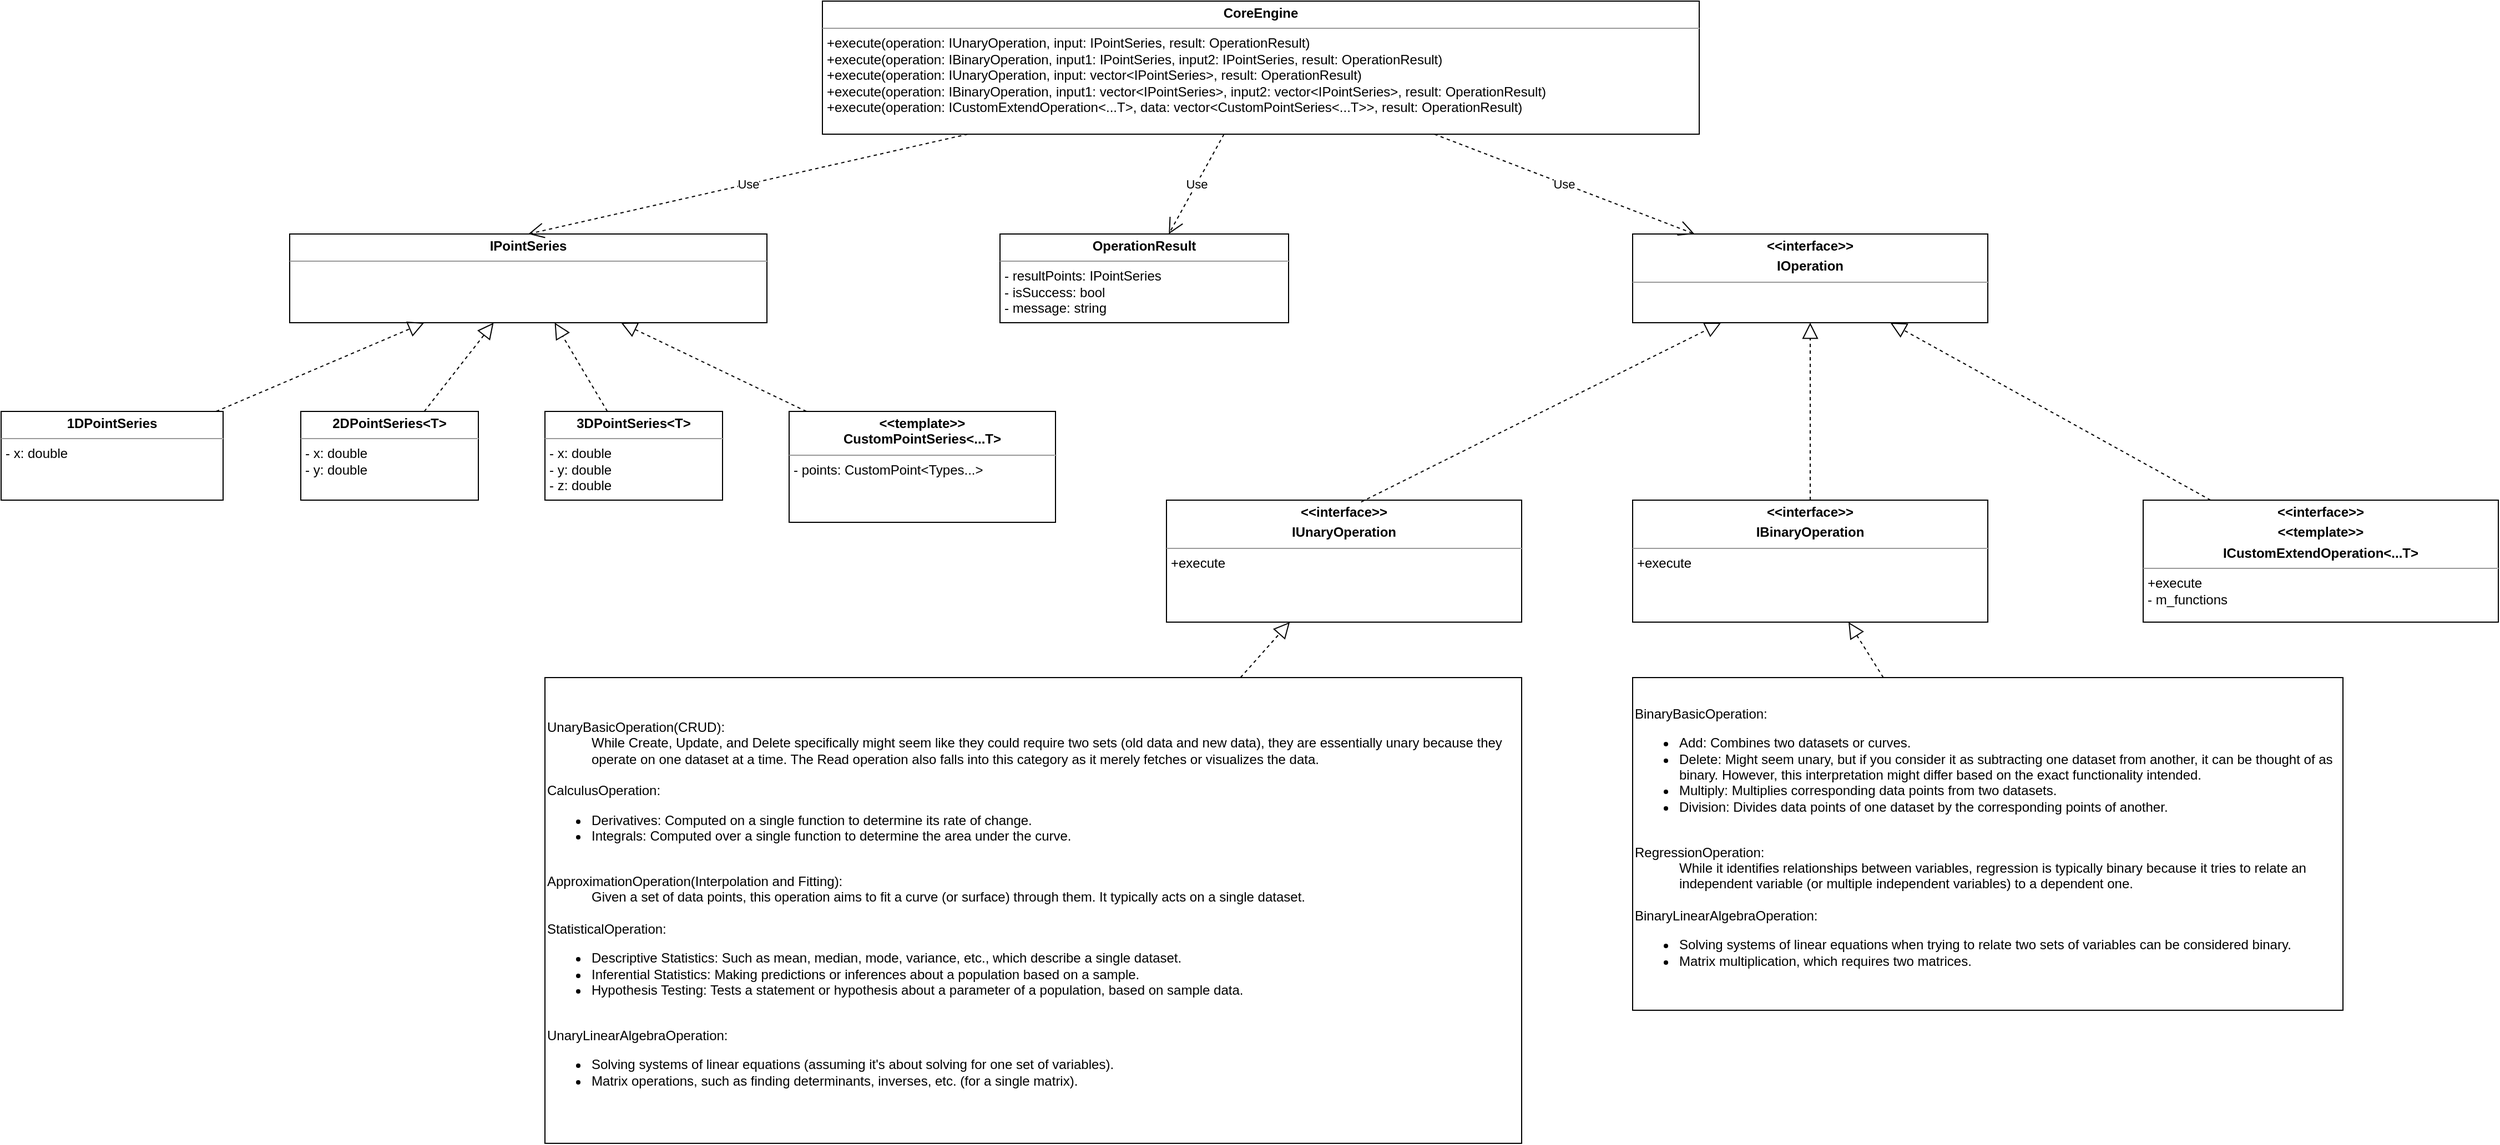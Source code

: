 <mxfile version="21.6.8" type="github">
  <diagram name="Page-1" id="wa_zo-FYLRh5JxlJy7pi">
    <mxGraphModel dx="4568" dy="1516" grid="1" gridSize="10" guides="1" tooltips="1" connect="1" arrows="1" fold="1" page="1" pageScale="1" pageWidth="850" pageHeight="1100" math="0" shadow="0">
      <root>
        <mxCell id="0" />
        <mxCell id="1" parent="0" />
        <object label="" id="00EyAWEwSrq7BeRoEKJP-3">
          <mxCell style="group" vertex="1" connectable="0" parent="1">
            <mxGeometry x="-1420" y="440" width="2250" height="1030" as="geometry" />
          </mxCell>
        </object>
        <mxCell id="00EyAWEwSrq7BeRoEKJP-4" value="&lt;p style=&quot;margin: 0px ; margin-top: 4px ; text-align: center&quot;&gt;&lt;b&gt;IPointSeries&lt;/b&gt;&lt;br&gt;&lt;/p&gt;&lt;hr size=&quot;1&quot;&gt;&lt;p style=&quot;margin: 0px ; margin-left: 4px&quot;&gt;&lt;br&gt;&lt;/p&gt;&lt;p style=&quot;margin: 0px ; margin-left: 4px&quot;&gt;&lt;br&gt;&lt;/p&gt;" style="verticalAlign=top;align=left;overflow=fill;fontSize=12;fontFamily=Helvetica;html=1;" vertex="1" parent="00EyAWEwSrq7BeRoEKJP-3">
          <mxGeometry x="260" y="210" width="430" height="80" as="geometry" />
        </mxCell>
        <mxCell id="00EyAWEwSrq7BeRoEKJP-5" value="&lt;p style=&quot;margin: 0px ; margin-top: 4px ; text-align: center&quot;&gt;&lt;b&gt;&amp;lt;&amp;lt;interface&amp;gt;&amp;gt;&lt;/b&gt;&lt;/p&gt;&lt;p style=&quot;margin: 0px ; margin-top: 4px ; text-align: center&quot;&gt;&lt;b&gt;IOperation&lt;/b&gt;&lt;br&gt;&lt;/p&gt;&lt;hr size=&quot;1&quot;&gt;&lt;p style=&quot;margin: 0px ; margin-left: 4px&quot;&gt;&lt;br&gt;&lt;/p&gt;&lt;p style=&quot;margin: 0px ; margin-left: 4px&quot;&gt;&lt;br&gt;&lt;/p&gt;" style="verticalAlign=top;align=left;overflow=fill;fontSize=12;fontFamily=Helvetica;html=1;" vertex="1" parent="00EyAWEwSrq7BeRoEKJP-3">
          <mxGeometry x="1470" y="210" width="320" height="80" as="geometry" />
        </mxCell>
        <mxCell id="00EyAWEwSrq7BeRoEKJP-6" value="&lt;p style=&quot;margin: 0px ; margin-top: 4px ; text-align: center&quot;&gt;&lt;b&gt;CoreEngine&lt;/b&gt;&lt;br&gt;&lt;/p&gt;&lt;hr size=&quot;1&quot;&gt;&lt;p style=&quot;margin-top: 0px ; margin-bottom: 0px ; margin-left: 4px&quot;&gt;+execute(operation: IUnaryOperation, input: IPointSeries, result: OperationResult)&lt;br&gt;&lt;/p&gt;&lt;p style=&quot;margin-top: 0px ; margin-bottom: 0px ; margin-left: 4px&quot;&gt;+execute(operation: IBinaryOperation, input1: IPointSeries, input2: IPointSeries, result: OperationResult)&lt;br&gt;&lt;/p&gt;&lt;p style=&quot;margin-top: 0px ; margin-bottom: 0px ; margin-left: 4px&quot;&gt;+execute(operation: IUnaryOperation, input: vector&amp;lt;IPointSeries&amp;gt;, result: OperationResult)&lt;/p&gt;&lt;p style=&quot;margin-top: 0px ; margin-bottom: 0px ; margin-left: 4px&quot;&gt;+execute(operation: IBinaryOperation, input1: vector&amp;lt;IPointSeries&amp;gt;, input2: vector&amp;lt;IPointSeries&amp;gt;, result: OperationResult)&lt;/p&gt;&lt;p style=&quot;margin-top: 0px ; margin-bottom: 0px ; margin-left: 4px&quot;&gt;+execute(operation: ICustomExtendOperation&amp;lt;...T&amp;gt;, data: vector&amp;lt;&lt;span style=&quot;text-align: center&quot;&gt;CustomPointSeries&lt;/span&gt;&lt;span style=&quot;text-align: center&quot;&gt;&amp;lt;...T&amp;gt;&lt;/span&gt;&amp;gt;, result: OperationResult)&lt;br&gt;&lt;/p&gt;&lt;p style=&quot;margin: 0px ; margin-left: 4px&quot;&gt;&lt;br&gt;&lt;/p&gt;" style="verticalAlign=top;align=left;overflow=fill;fontSize=12;fontFamily=Helvetica;html=1;" vertex="1" parent="00EyAWEwSrq7BeRoEKJP-3">
          <mxGeometry x="740" width="790" height="120" as="geometry" />
        </mxCell>
        <mxCell id="00EyAWEwSrq7BeRoEKJP-7" value="&lt;p style=&quot;margin: 0px ; margin-top: 4px ; text-align: center&quot;&gt;&lt;b&gt;&amp;lt;&amp;lt;interface&amp;gt;&amp;gt;&lt;/b&gt;&lt;/p&gt;&lt;p style=&quot;margin: 0px ; margin-top: 4px ; text-align: center&quot;&gt;&lt;b&gt;IUnaryOperation&lt;/b&gt;&lt;br&gt;&lt;/p&gt;&lt;hr size=&quot;1&quot;&gt;&lt;p style=&quot;margin: 0px ; margin-left: 4px&quot;&gt;+execute&lt;br&gt;&lt;/p&gt;&lt;p style=&quot;margin: 0px ; margin-left: 4px&quot;&gt;&lt;br&gt;&lt;/p&gt;" style="verticalAlign=top;align=left;overflow=fill;fontSize=12;fontFamily=Helvetica;html=1;" vertex="1" parent="00EyAWEwSrq7BeRoEKJP-3">
          <mxGeometry x="1050" y="450" width="320" height="110" as="geometry" />
        </mxCell>
        <mxCell id="00EyAWEwSrq7BeRoEKJP-8" value="&lt;p style=&quot;margin: 0px ; margin-top: 4px ; text-align: center&quot;&gt;&lt;b&gt;&amp;lt;&amp;lt;interface&amp;gt;&amp;gt;&lt;/b&gt;&lt;/p&gt;&lt;p style=&quot;margin: 0px ; margin-top: 4px ; text-align: center&quot;&gt;&lt;b&gt;IBinaryOperation&lt;/b&gt;&lt;br&gt;&lt;/p&gt;&lt;hr size=&quot;1&quot;&gt;&lt;p style=&quot;margin: 0px ; margin-left: 4px&quot;&gt;+execute&lt;br&gt;&lt;/p&gt;&lt;p style=&quot;margin: 0px ; margin-left: 4px&quot;&gt;&lt;br&gt;&lt;/p&gt;" style="verticalAlign=top;align=left;overflow=fill;fontSize=12;fontFamily=Helvetica;html=1;" vertex="1" parent="00EyAWEwSrq7BeRoEKJP-3">
          <mxGeometry x="1470" y="450" width="320" height="110" as="geometry" />
        </mxCell>
        <mxCell id="00EyAWEwSrq7BeRoEKJP-9" value="&lt;p style=&quot;margin: 0px ; margin-top: 4px ; text-align: center&quot;&gt;&lt;b&gt;OperationResult&lt;/b&gt;&lt;br&gt;&lt;/p&gt;&lt;hr size=&quot;1&quot;&gt;&lt;p style=&quot;margin: 0px ; margin-left: 4px&quot;&gt;- resultPoints:&amp;nbsp;IPointSeries&lt;/p&gt;&lt;p style=&quot;margin: 0px ; margin-left: 4px&quot;&gt;- isSuccess: bool&lt;/p&gt;&lt;p style=&quot;margin: 0px ; margin-left: 4px&quot;&gt;- message: string&lt;/p&gt;&lt;p style=&quot;margin: 0px ; margin-left: 4px&quot;&gt;&lt;br&gt;&lt;/p&gt;" style="verticalAlign=top;align=left;overflow=fill;fontSize=12;fontFamily=Helvetica;html=1;" vertex="1" parent="00EyAWEwSrq7BeRoEKJP-3">
          <mxGeometry x="900" y="210" width="260" height="80" as="geometry" />
        </mxCell>
        <mxCell id="00EyAWEwSrq7BeRoEKJP-10" value="UnaryBasicOperation(CRUD)&lt;span&gt;: &lt;br&gt;&lt;/span&gt;&lt;blockquote style=&quot;margin: 0 0 0 40px ; border: none ; padding: 0px&quot;&gt;&lt;span&gt;While Create, Update, and Delete specifically might seem like they could require two sets (old data and new data), they are essentially unary because they operate on one dataset at a time. The Read operation also falls into this category as it merely fetches or visualizes the data.&lt;/span&gt;&lt;/blockquote&gt;&lt;div&gt;&lt;br&gt;&lt;/div&gt;&lt;div&gt;CalculusOperation:&lt;/div&gt;&lt;div&gt;&lt;ul&gt;&lt;li&gt;&lt;span&gt;Derivatives: Computed on a single function to determine its rate of change.&lt;/span&gt;&lt;/li&gt;&lt;li&gt;Integrals: Computed over a single function to determine the area under the curve.&lt;/li&gt;&lt;/ul&gt;&lt;/div&gt;&lt;div&gt;&lt;br&gt;&lt;/div&gt;&lt;div&gt;ApproximationOperation(Interpolation and Fitting):&amp;nbsp;&lt;/div&gt;&lt;blockquote style=&quot;margin: 0 0 0 40px ; border: none ; padding: 0px&quot;&gt;&lt;div&gt;Given a set of data points, this operation aims to fit a curve (or surface) through them. It typically acts on a single dataset.&lt;/div&gt;&lt;/blockquote&gt;&lt;div&gt;&lt;br&gt;&lt;/div&gt;&lt;div&gt;StatisticalOperation:&lt;/div&gt;&lt;div&gt;&lt;ul&gt;&lt;li&gt;&lt;span&gt;Descriptive Statistics: Such as mean, median, mode, variance, etc., which describe a single dataset.&lt;/span&gt;&lt;/li&gt;&lt;li&gt;Inferential Statistics: Making predictions or inferences about a population based on a sample.&lt;/li&gt;&lt;li&gt;Hypothesis Testing: Tests a statement or hypothesis about a parameter of a population, based on sample data.&lt;/li&gt;&lt;/ul&gt;&lt;/div&gt;&lt;div&gt;&lt;br&gt;&lt;/div&gt;&lt;div&gt;UnaryLinearAlgebraOperation:&lt;/div&gt;&lt;div&gt;&lt;ul&gt;&lt;li&gt;&lt;span&gt;Solving systems of linear equations (assuming it&#39;s about solving for one set of variables).&lt;/span&gt;&lt;/li&gt;&lt;li&gt;Matrix operations, such as finding determinants, inverses, etc. (for a single matrix).&lt;/li&gt;&lt;/ul&gt;&lt;/div&gt;" style="rounded=0;whiteSpace=wrap;html=1;align=left;" vertex="1" parent="00EyAWEwSrq7BeRoEKJP-3">
          <mxGeometry x="490" y="610" width="880" height="420" as="geometry" />
        </mxCell>
        <mxCell id="00EyAWEwSrq7BeRoEKJP-11" value="&lt;div&gt;BinaryBasicOperation:&lt;/div&gt;&lt;div&gt;&lt;ul&gt;&lt;li&gt;&lt;span&gt;Add: Combines two datasets or curves.&lt;/span&gt;&lt;/li&gt;&lt;li&gt;Delete: Might seem unary, but if you consider it as subtracting one dataset from another, it can be thought of as binary. However, this interpretation might differ based on the exact functionality intended.&lt;/li&gt;&lt;li&gt;Multiply: Multiplies corresponding data points from two datasets.&lt;/li&gt;&lt;li&gt;Division: Divides data points of one dataset by the corresponding points of another.&lt;/li&gt;&lt;/ul&gt;&lt;/div&gt;&lt;div&gt;&lt;br&gt;&lt;/div&gt;&lt;div&gt;RegressionOperation:&amp;nbsp;&lt;/div&gt;&lt;blockquote style=&quot;margin: 0 0 0 40px ; border: none ; padding: 0px&quot;&gt;&lt;div&gt;While it identifies relationships between variables, regression is typically binary because it tries to relate an independent variable (or multiple independent variables) to a dependent one.&lt;/div&gt;&lt;/blockquote&gt;&lt;div&gt;&lt;br&gt;&lt;/div&gt;&lt;div&gt;BinaryLinearAlgebraOperation:&lt;/div&gt;&lt;div&gt;&lt;ul&gt;&lt;li&gt;&lt;span&gt;Solving systems of linear equations when trying to relate two sets of variables can be considered binary.&lt;/span&gt;&lt;/li&gt;&lt;li&gt;Matrix multiplication, which requires two matrices.&lt;/li&gt;&lt;/ul&gt;&lt;/div&gt;" style="rounded=0;whiteSpace=wrap;html=1;align=left;" vertex="1" parent="00EyAWEwSrq7BeRoEKJP-3">
          <mxGeometry x="1470" y="610" width="640" height="300" as="geometry" />
        </mxCell>
        <mxCell id="00EyAWEwSrq7BeRoEKJP-12" value="Use" style="endArrow=open;endSize=12;dashed=1;html=1;entryX=0.5;entryY=0;entryDx=0;entryDy=0;" edge="1" parent="00EyAWEwSrq7BeRoEKJP-3" source="00EyAWEwSrq7BeRoEKJP-6" target="00EyAWEwSrq7BeRoEKJP-4">
          <mxGeometry width="160" relative="1" as="geometry">
            <mxPoint x="1230" y="410" as="sourcePoint" />
            <mxPoint x="1390" y="410" as="targetPoint" />
          </mxGeometry>
        </mxCell>
        <mxCell id="00EyAWEwSrq7BeRoEKJP-13" value="Use" style="endArrow=open;endSize=12;dashed=1;html=1;" edge="1" parent="00EyAWEwSrq7BeRoEKJP-3" source="00EyAWEwSrq7BeRoEKJP-6" target="00EyAWEwSrq7BeRoEKJP-9">
          <mxGeometry width="160" relative="1" as="geometry">
            <mxPoint x="1010.909" y="150" as="sourcePoint" />
            <mxPoint x="750" y="220" as="targetPoint" />
          </mxGeometry>
        </mxCell>
        <mxCell id="00EyAWEwSrq7BeRoEKJP-14" value="Use" style="endArrow=open;endSize=12;dashed=1;html=1;" edge="1" parent="00EyAWEwSrq7BeRoEKJP-3" source="00EyAWEwSrq7BeRoEKJP-6" target="00EyAWEwSrq7BeRoEKJP-5">
          <mxGeometry width="160" relative="1" as="geometry">
            <mxPoint x="1117.5" y="150" as="sourcePoint" />
            <mxPoint x="1043.125" y="220" as="targetPoint" />
          </mxGeometry>
        </mxCell>
        <mxCell id="00EyAWEwSrq7BeRoEKJP-15" value="" style="endArrow=block;dashed=1;endFill=0;endSize=12;html=1;exitX=0.548;exitY=0.015;exitDx=0;exitDy=0;exitPerimeter=0;" edge="1" parent="00EyAWEwSrq7BeRoEKJP-3" source="00EyAWEwSrq7BeRoEKJP-7" target="00EyAWEwSrq7BeRoEKJP-5">
          <mxGeometry width="160" relative="1" as="geometry">
            <mxPoint x="1130" y="500" as="sourcePoint" />
            <mxPoint x="1290" y="500" as="targetPoint" />
          </mxGeometry>
        </mxCell>
        <mxCell id="00EyAWEwSrq7BeRoEKJP-16" value="" style="endArrow=block;dashed=1;endFill=0;endSize=12;html=1;" edge="1" parent="00EyAWEwSrq7BeRoEKJP-3" source="00EyAWEwSrq7BeRoEKJP-8" target="00EyAWEwSrq7BeRoEKJP-5">
          <mxGeometry width="160" relative="1" as="geometry">
            <mxPoint x="1125.36" y="421.65" as="sourcePoint" />
            <mxPoint x="1279.362" y="300" as="targetPoint" />
          </mxGeometry>
        </mxCell>
        <mxCell id="00EyAWEwSrq7BeRoEKJP-17" value="" style="endArrow=block;dashed=1;endFill=0;endSize=12;html=1;" edge="1" parent="00EyAWEwSrq7BeRoEKJP-3" source="00EyAWEwSrq7BeRoEKJP-10" target="00EyAWEwSrq7BeRoEKJP-7">
          <mxGeometry width="160" relative="1" as="geometry">
            <mxPoint x="1125.36" y="461.65" as="sourcePoint" />
            <mxPoint x="1279.362" y="340" as="targetPoint" />
          </mxGeometry>
        </mxCell>
        <mxCell id="00EyAWEwSrq7BeRoEKJP-18" value="" style="endArrow=block;dashed=1;endFill=0;endSize=12;html=1;" edge="1" parent="00EyAWEwSrq7BeRoEKJP-3" source="00EyAWEwSrq7BeRoEKJP-11" target="00EyAWEwSrq7BeRoEKJP-8">
          <mxGeometry width="160" relative="1" as="geometry">
            <mxPoint x="1027.183" y="620" as="sourcePoint" />
            <mxPoint x="1066.62" y="570" as="targetPoint" />
          </mxGeometry>
        </mxCell>
        <mxCell id="00EyAWEwSrq7BeRoEKJP-19" value="&lt;p style=&quot;margin: 0px ; margin-top: 4px ; text-align: center&quot;&gt;&lt;b&gt;&amp;lt;&amp;lt;interface&amp;gt;&amp;gt;&lt;/b&gt;&lt;b&gt;&lt;br&gt;&lt;/b&gt;&lt;/p&gt;&lt;p style=&quot;margin: 0px ; margin-top: 4px ; text-align: center&quot;&gt;&lt;b&gt;&amp;lt;&amp;lt;template&amp;gt;&amp;gt;&lt;/b&gt;&lt;br&gt;&lt;/p&gt;&lt;p style=&quot;margin: 0px ; margin-top: 4px ; text-align: center&quot;&gt;&lt;b&gt;ICustomExtendOperation&lt;/b&gt;&lt;b&gt;&amp;lt;...T&amp;gt;&lt;/b&gt;&lt;/p&gt;&lt;hr size=&quot;1&quot;&gt;&lt;p style=&quot;margin: 0px ; margin-left: 4px&quot;&gt;+execute&lt;br&gt;&lt;/p&gt;&lt;p style=&quot;margin: 0px ; margin-left: 4px&quot;&gt;- m_functions&lt;/p&gt;&lt;p style=&quot;margin: 0px ; margin-left: 4px&quot;&gt;&lt;br&gt;&lt;/p&gt;" style="verticalAlign=top;align=left;overflow=fill;fontSize=12;fontFamily=Helvetica;html=1;" vertex="1" parent="00EyAWEwSrq7BeRoEKJP-3">
          <mxGeometry x="1930" y="450" width="320" height="110" as="geometry" />
        </mxCell>
        <mxCell id="00EyAWEwSrq7BeRoEKJP-20" value="" style="endArrow=block;dashed=1;endFill=0;endSize=12;html=1;" edge="1" parent="00EyAWEwSrq7BeRoEKJP-3" source="00EyAWEwSrq7BeRoEKJP-19" target="00EyAWEwSrq7BeRoEKJP-5">
          <mxGeometry width="160" relative="1" as="geometry">
            <mxPoint x="1875.118" y="350" as="sourcePoint" />
            <mxPoint x="1730.002" y="230" as="targetPoint" />
          </mxGeometry>
        </mxCell>
        <mxCell id="00EyAWEwSrq7BeRoEKJP-21" value="&lt;p style=&quot;margin: 0px ; margin-top: 4px ; text-align: center&quot;&gt;&lt;span&gt;&lt;b&gt;2DPointSeries&lt;/b&gt;&lt;/span&gt;&lt;b&gt;&amp;lt;T&amp;gt;&lt;/b&gt;&lt;br&gt;&lt;/p&gt;&lt;hr size=&quot;1&quot;&gt;&lt;p style=&quot;margin: 0px ; margin-left: 4px&quot;&gt;- x: double&lt;br&gt;&lt;/p&gt;&lt;p style=&quot;margin: 0px ; margin-left: 4px&quot;&gt;- y: double&lt;/p&gt;&lt;br&gt;&lt;br&gt;&lt;p style=&quot;margin: 0px ; margin-left: 4px&quot;&gt;&lt;br&gt;&lt;/p&gt;" style="verticalAlign=top;align=left;overflow=fill;fontSize=12;fontFamily=Helvetica;html=1;" vertex="1" parent="00EyAWEwSrq7BeRoEKJP-3">
          <mxGeometry x="270" y="370" width="160" height="80" as="geometry" />
        </mxCell>
        <mxCell id="00EyAWEwSrq7BeRoEKJP-22" value="&lt;p style=&quot;margin: 0px ; margin-top: 4px ; text-align: center&quot;&gt;&lt;b&gt;1DPointSeries&lt;/b&gt;&lt;br&gt;&lt;/p&gt;&lt;hr size=&quot;1&quot;&gt;&lt;p style=&quot;margin: 0px ; margin-left: 4px&quot;&gt;- x: double&lt;/p&gt;&lt;p style=&quot;margin: 0px ; margin-left: 4px&quot;&gt;&lt;br&gt;&lt;/p&gt;" style="verticalAlign=top;align=left;overflow=fill;fontSize=12;fontFamily=Helvetica;html=1;" vertex="1" parent="00EyAWEwSrq7BeRoEKJP-3">
          <mxGeometry y="370" width="200" height="80" as="geometry" />
        </mxCell>
        <mxCell id="00EyAWEwSrq7BeRoEKJP-23" value="&lt;p style=&quot;margin: 0px ; margin-top: 4px ; text-align: center&quot;&gt;&lt;span&gt;&lt;b&gt;3DPointSeries&lt;/b&gt;&lt;/span&gt;&lt;b&gt;&amp;lt;T&amp;gt;&lt;/b&gt;&lt;br&gt;&lt;/p&gt;&lt;hr size=&quot;1&quot;&gt;&lt;p style=&quot;margin-top: 0px ; margin-bottom: 0px ; margin-left: 4px&quot;&gt;- x: double&lt;br&gt;&lt;/p&gt;&lt;p style=&quot;margin-top: 0px ; margin-bottom: 0px ; margin-left: 4px&quot;&gt;- y: double&lt;/p&gt;&lt;p style=&quot;margin-top: 0px ; margin-bottom: 0px ; margin-left: 4px&quot;&gt;- z: double&lt;/p&gt;&lt;p style=&quot;margin: 0px ; margin-left: 4px&quot;&gt;&lt;br&gt;&lt;/p&gt;" style="verticalAlign=top;align=left;overflow=fill;fontSize=12;fontFamily=Helvetica;html=1;" vertex="1" parent="00EyAWEwSrq7BeRoEKJP-3">
          <mxGeometry x="490" y="370" width="160" height="80" as="geometry" />
        </mxCell>
        <mxCell id="00EyAWEwSrq7BeRoEKJP-24" value="&lt;p style=&quot;margin: 0px ; margin-top: 4px ; text-align: center&quot;&gt;&lt;b&gt;&amp;lt;&amp;lt;template&amp;gt;&amp;gt;&lt;/b&gt;&lt;br&gt;&lt;/p&gt;&lt;div style=&quot;text-align: center&quot;&gt;&lt;span&gt;&lt;b&gt;CustomPointSeries&lt;/b&gt;&lt;/span&gt;&lt;b&gt;&amp;lt;...T&amp;gt;&lt;/b&gt;&lt;/div&gt;&lt;hr size=&quot;1&quot;&gt;&lt;p style=&quot;margin-top: 0px ; margin-bottom: 0px ; margin-left: 4px&quot;&gt;- points: CustomPoint&amp;lt;Types...&amp;gt;&lt;/p&gt;&lt;p style=&quot;margin-top: 0px ; margin-bottom: 0px ; margin-left: 4px&quot;&gt;&lt;br&gt;&lt;/p&gt;&lt;p style=&quot;margin: 0px ; margin-left: 4px&quot;&gt;&lt;br&gt;&lt;/p&gt;" style="verticalAlign=top;align=left;overflow=fill;fontSize=12;fontFamily=Helvetica;html=1;" vertex="1" parent="00EyAWEwSrq7BeRoEKJP-3">
          <mxGeometry x="710" y="370" width="240" height="100" as="geometry" />
        </mxCell>
        <mxCell id="00EyAWEwSrq7BeRoEKJP-25" value="" style="endArrow=block;dashed=1;endFill=0;endSize=12;html=1;" edge="1" parent="00EyAWEwSrq7BeRoEKJP-3" source="00EyAWEwSrq7BeRoEKJP-24" target="00EyAWEwSrq7BeRoEKJP-4">
          <mxGeometry width="160" relative="1" as="geometry">
            <mxPoint x="507.353" y="300" as="sourcePoint" />
            <mxPoint x="552.059" y="380" as="targetPoint" />
          </mxGeometry>
        </mxCell>
        <mxCell id="00EyAWEwSrq7BeRoEKJP-26" value="" style="endArrow=block;dashed=1;endFill=0;endSize=12;html=1;" edge="1" parent="00EyAWEwSrq7BeRoEKJP-3" source="00EyAWEwSrq7BeRoEKJP-23" target="00EyAWEwSrq7BeRoEKJP-4">
          <mxGeometry width="160" relative="1" as="geometry">
            <mxPoint x="735.588" y="380" as="sourcePoint" />
            <mxPoint x="568.529" y="300" as="targetPoint" />
          </mxGeometry>
        </mxCell>
        <mxCell id="00EyAWEwSrq7BeRoEKJP-27" value="" style="endArrow=block;dashed=1;endFill=0;endSize=12;html=1;" edge="1" parent="00EyAWEwSrq7BeRoEKJP-3" source="00EyAWEwSrq7BeRoEKJP-21" target="00EyAWEwSrq7BeRoEKJP-4">
          <mxGeometry width="160" relative="1" as="geometry">
            <mxPoint x="552.059" y="380" as="sourcePoint" />
            <mxPoint x="507.353" y="300" as="targetPoint" />
          </mxGeometry>
        </mxCell>
        <mxCell id="00EyAWEwSrq7BeRoEKJP-28" value="" style="endArrow=block;dashed=1;endFill=0;endSize=12;html=1;" edge="1" parent="00EyAWEwSrq7BeRoEKJP-3" source="00EyAWEwSrq7BeRoEKJP-22" target="00EyAWEwSrq7BeRoEKJP-4">
          <mxGeometry width="160" relative="1" as="geometry">
            <mxPoint x="394.091" y="380" as="sourcePoint" />
            <mxPoint x="454.697" y="300" as="targetPoint" />
          </mxGeometry>
        </mxCell>
      </root>
    </mxGraphModel>
  </diagram>
</mxfile>
